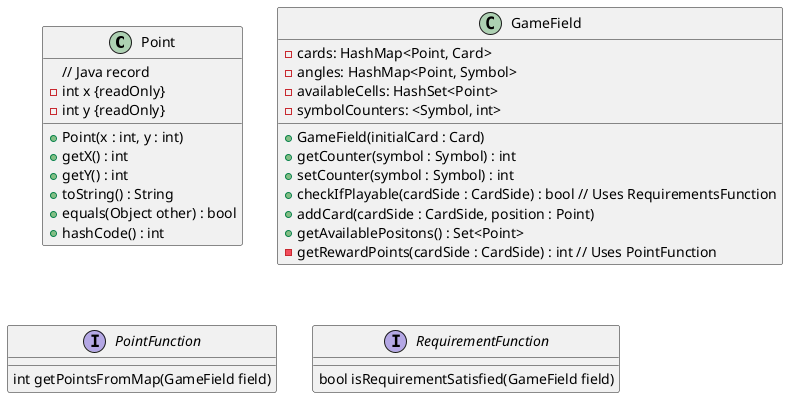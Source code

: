 @startuml


'https://www.baeldung.com/java-record-keyword
'https://howtodoinjava.com/java/java-record-type/

class Point{
    // Java record
    - int x {readOnly}
    - int y {readOnly}
    + Point(x : int, y : int)
    + getX() : int
    + getY() : int
    + toString() : String
    + equals(Object other) : bool
    + hashCode() : int
}

class GameField{
    - cards: HashMap<Point, Card>
    - angles: HashMap<Point, Symbol>
    - availableCells: HashSet<Point>
    - symbolCounters: <Symbol, int>


    + GameField(initialCard : Card)
    + getCounter(symbol : Symbol) : int
    + setCounter(symbol : Symbol) : int
    + checkIfPlayable(cardSide : CardSide) : bool // Uses RequirementsFunction
    + addCard(cardSide : CardSide, position : Point)
    + getAvailablePositons() : Set<Point>
    - getRewardPoints(cardSide : CardSide) : int // Uses PointFunction
}

/'
Player is playing
cardSide = selectCardSide(card, side front/back)

if(cardSide.playingRequirements.isSatisfied(field)){
    addCard(to field)
    score += cardSide.rewardFunction.getPointsFromMap(field)
}
'/


/'Consider renaming RewardFunction'/
interface PointFunction {
    int getPointsFromMap(GameField field)
}

interface RequirementFunction {
    bool isRequirementSatisfied(GameField field)
}



/' classe che conta un di simboli

class PointFunctionFactory {

    + simplePointFunction(points : int) : PointFunction
    + countSymbolFunction(symbol : Symbol) : PointFunction
    + countCoveredAnglesFunction() : PointFunction
    + findPatternFunction(pattern??) : PointFunction
}

class RequirementChecker implements RequirementFunction {
    - HashMap<Symbol, int> requiredNumberOfSymbol
}


class CountSymbol implements PointFunction{

    List<Symbol> symbolsToCount;

    CountSymbol(Symbol symbols...)
    /' funzione variadic, accetta
    un numero variabile di simboli


    getPointsFromMap(GameField field)){
        return symbolToCount.stream()
            .map((a) -> field.getCounter(a))
            .sum();
    }
}

PointFunction countSymbolAnimal = new PointFunction(field) {

}'/


@enduml